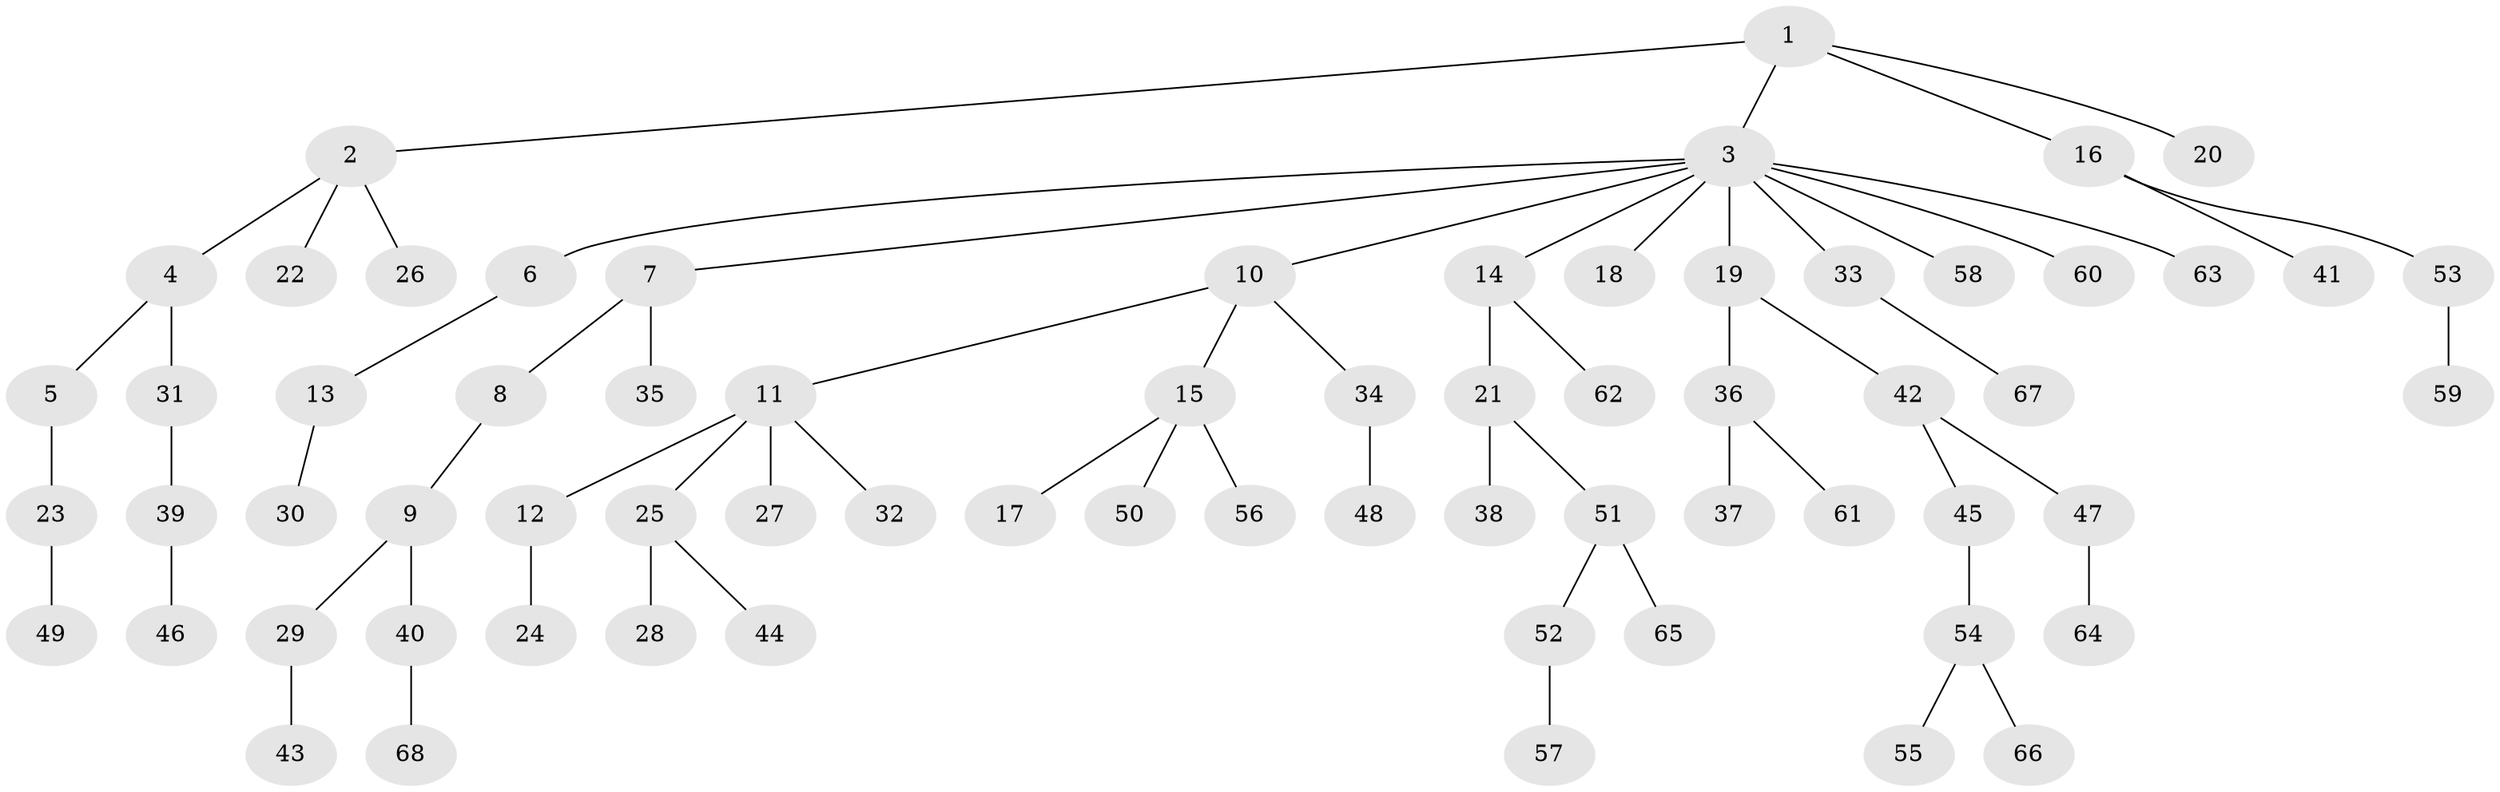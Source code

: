 // Generated by graph-tools (version 1.1) at 2025/11/02/27/25 16:11:28]
// undirected, 68 vertices, 67 edges
graph export_dot {
graph [start="1"]
  node [color=gray90,style=filled];
  1;
  2;
  3;
  4;
  5;
  6;
  7;
  8;
  9;
  10;
  11;
  12;
  13;
  14;
  15;
  16;
  17;
  18;
  19;
  20;
  21;
  22;
  23;
  24;
  25;
  26;
  27;
  28;
  29;
  30;
  31;
  32;
  33;
  34;
  35;
  36;
  37;
  38;
  39;
  40;
  41;
  42;
  43;
  44;
  45;
  46;
  47;
  48;
  49;
  50;
  51;
  52;
  53;
  54;
  55;
  56;
  57;
  58;
  59;
  60;
  61;
  62;
  63;
  64;
  65;
  66;
  67;
  68;
  1 -- 2;
  1 -- 3;
  1 -- 16;
  1 -- 20;
  2 -- 4;
  2 -- 22;
  2 -- 26;
  3 -- 6;
  3 -- 7;
  3 -- 10;
  3 -- 14;
  3 -- 18;
  3 -- 19;
  3 -- 33;
  3 -- 58;
  3 -- 60;
  3 -- 63;
  4 -- 5;
  4 -- 31;
  5 -- 23;
  6 -- 13;
  7 -- 8;
  7 -- 35;
  8 -- 9;
  9 -- 29;
  9 -- 40;
  10 -- 11;
  10 -- 15;
  10 -- 34;
  11 -- 12;
  11 -- 25;
  11 -- 27;
  11 -- 32;
  12 -- 24;
  13 -- 30;
  14 -- 21;
  14 -- 62;
  15 -- 17;
  15 -- 50;
  15 -- 56;
  16 -- 41;
  16 -- 53;
  19 -- 36;
  19 -- 42;
  21 -- 38;
  21 -- 51;
  23 -- 49;
  25 -- 28;
  25 -- 44;
  29 -- 43;
  31 -- 39;
  33 -- 67;
  34 -- 48;
  36 -- 37;
  36 -- 61;
  39 -- 46;
  40 -- 68;
  42 -- 45;
  42 -- 47;
  45 -- 54;
  47 -- 64;
  51 -- 52;
  51 -- 65;
  52 -- 57;
  53 -- 59;
  54 -- 55;
  54 -- 66;
}
